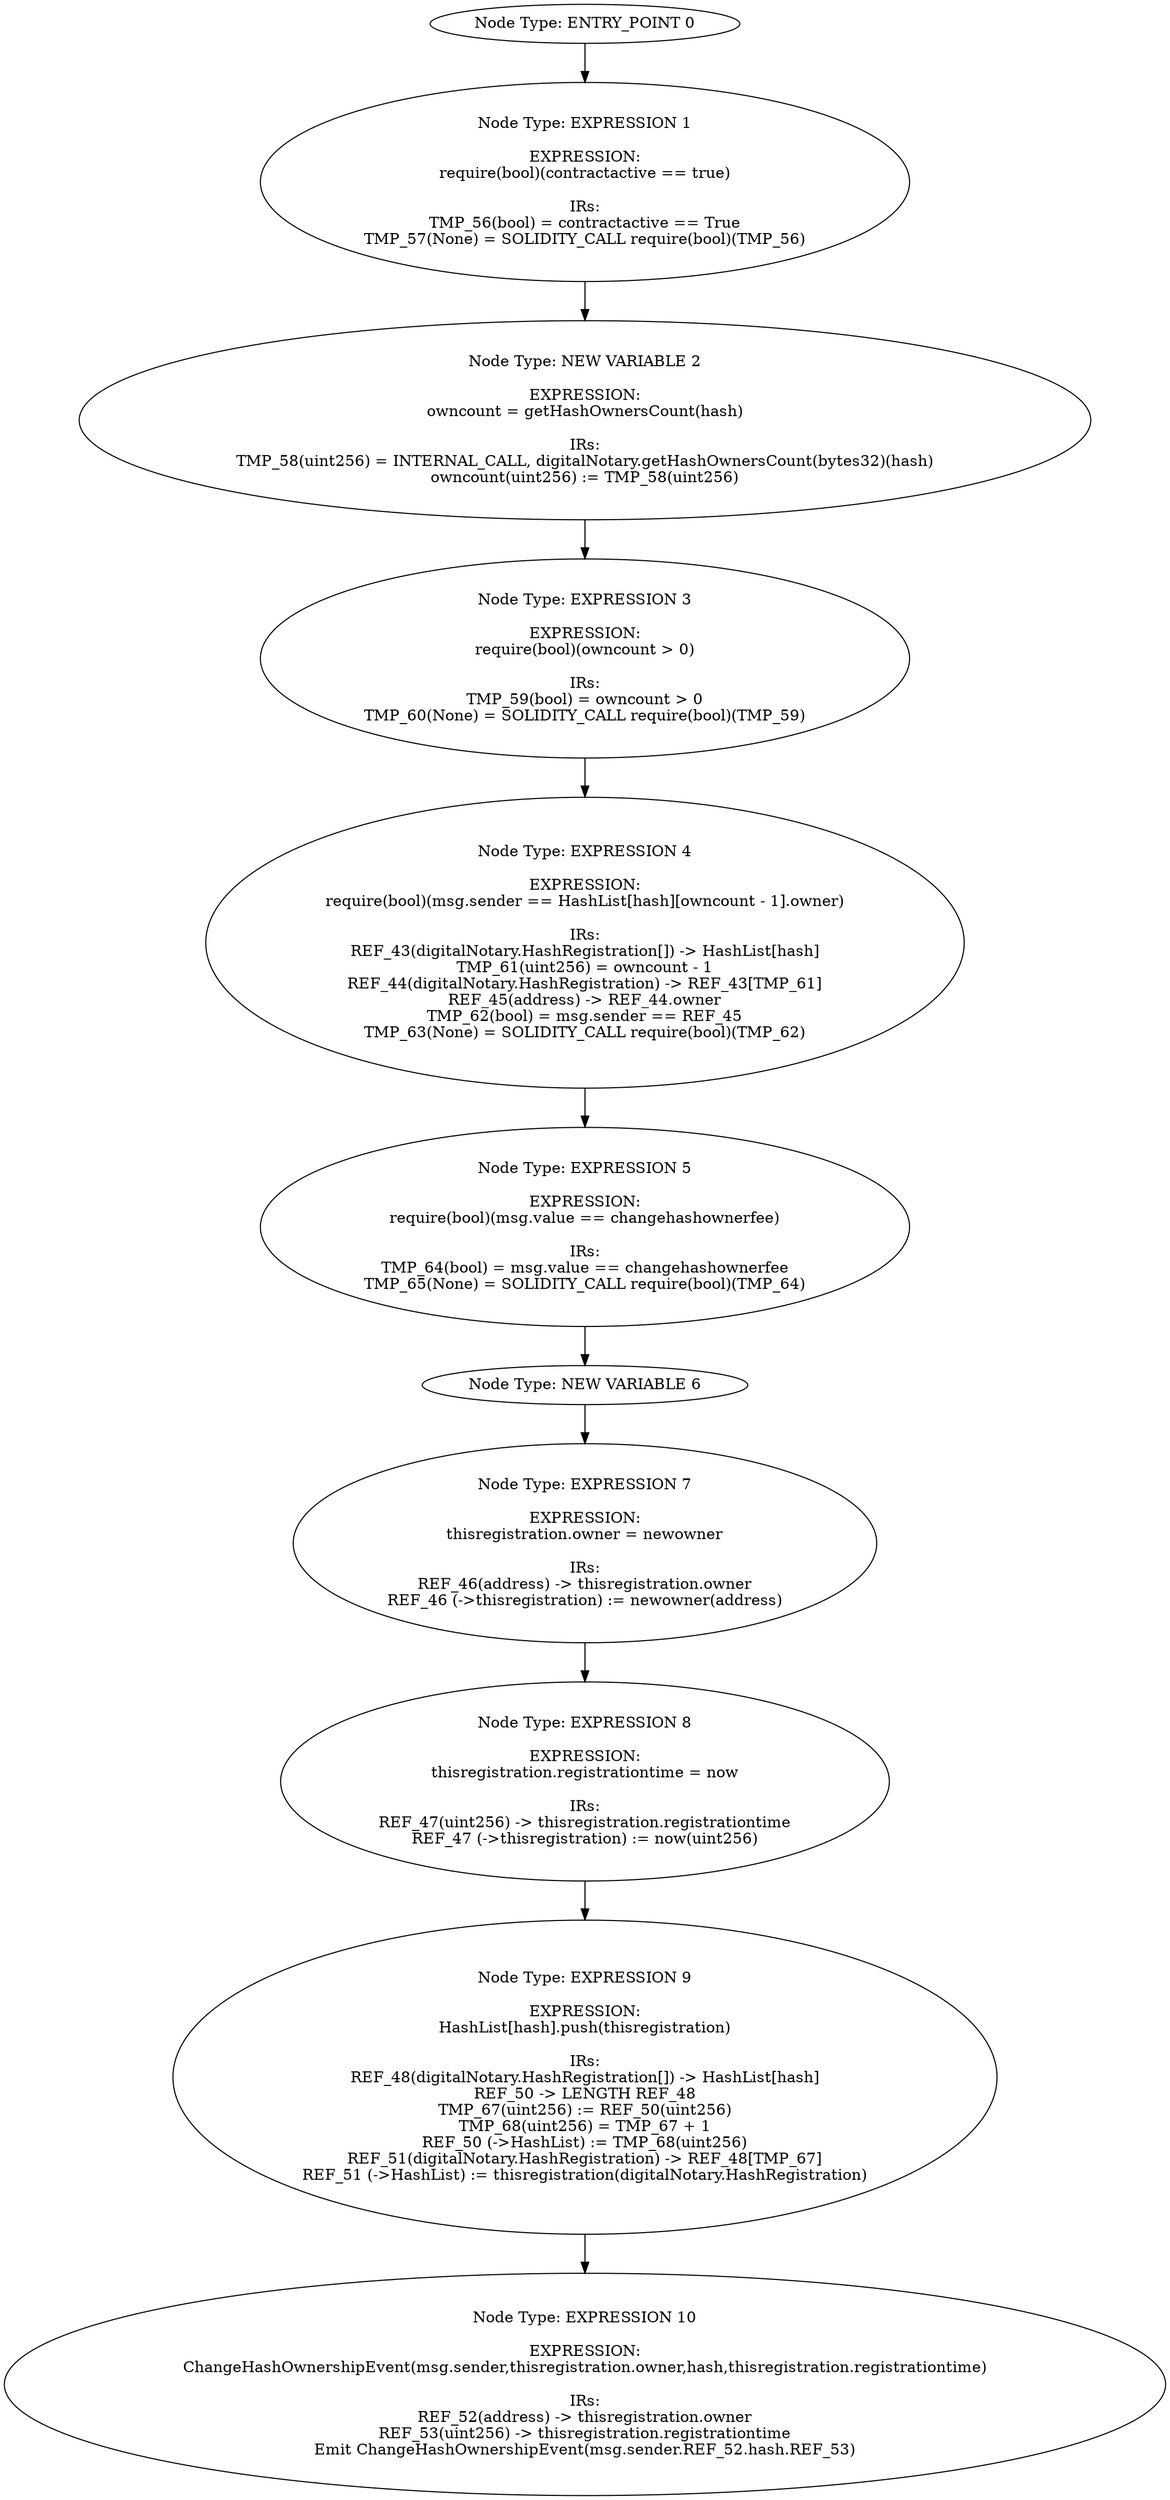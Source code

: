 digraph{
0[label="Node Type: ENTRY_POINT 0
"];
0->1;
1[label="Node Type: EXPRESSION 1

EXPRESSION:
require(bool)(contractactive == true)

IRs:
TMP_56(bool) = contractactive == True
TMP_57(None) = SOLIDITY_CALL require(bool)(TMP_56)"];
1->2;
2[label="Node Type: NEW VARIABLE 2

EXPRESSION:
owncount = getHashOwnersCount(hash)

IRs:
TMP_58(uint256) = INTERNAL_CALL, digitalNotary.getHashOwnersCount(bytes32)(hash)
owncount(uint256) := TMP_58(uint256)"];
2->3;
3[label="Node Type: EXPRESSION 3

EXPRESSION:
require(bool)(owncount > 0)

IRs:
TMP_59(bool) = owncount > 0
TMP_60(None) = SOLIDITY_CALL require(bool)(TMP_59)"];
3->4;
4[label="Node Type: EXPRESSION 4

EXPRESSION:
require(bool)(msg.sender == HashList[hash][owncount - 1].owner)

IRs:
REF_43(digitalNotary.HashRegistration[]) -> HashList[hash]
TMP_61(uint256) = owncount - 1
REF_44(digitalNotary.HashRegistration) -> REF_43[TMP_61]
REF_45(address) -> REF_44.owner
TMP_62(bool) = msg.sender == REF_45
TMP_63(None) = SOLIDITY_CALL require(bool)(TMP_62)"];
4->5;
5[label="Node Type: EXPRESSION 5

EXPRESSION:
require(bool)(msg.value == changehashownerfee)

IRs:
TMP_64(bool) = msg.value == changehashownerfee
TMP_65(None) = SOLIDITY_CALL require(bool)(TMP_64)"];
5->6;
6[label="Node Type: NEW VARIABLE 6
"];
6->7;
7[label="Node Type: EXPRESSION 7

EXPRESSION:
thisregistration.owner = newowner

IRs:
REF_46(address) -> thisregistration.owner
REF_46 (->thisregistration) := newowner(address)"];
7->8;
8[label="Node Type: EXPRESSION 8

EXPRESSION:
thisregistration.registrationtime = now

IRs:
REF_47(uint256) -> thisregistration.registrationtime
REF_47 (->thisregistration) := now(uint256)"];
8->9;
9[label="Node Type: EXPRESSION 9

EXPRESSION:
HashList[hash].push(thisregistration)

IRs:
REF_48(digitalNotary.HashRegistration[]) -> HashList[hash]
REF_50 -> LENGTH REF_48
TMP_67(uint256) := REF_50(uint256)
TMP_68(uint256) = TMP_67 + 1
REF_50 (->HashList) := TMP_68(uint256)
REF_51(digitalNotary.HashRegistration) -> REF_48[TMP_67]
REF_51 (->HashList) := thisregistration(digitalNotary.HashRegistration)"];
9->10;
10[label="Node Type: EXPRESSION 10

EXPRESSION:
ChangeHashOwnershipEvent(msg.sender,thisregistration.owner,hash,thisregistration.registrationtime)

IRs:
REF_52(address) -> thisregistration.owner
REF_53(uint256) -> thisregistration.registrationtime
Emit ChangeHashOwnershipEvent(msg.sender.REF_52.hash.REF_53)"];
}
